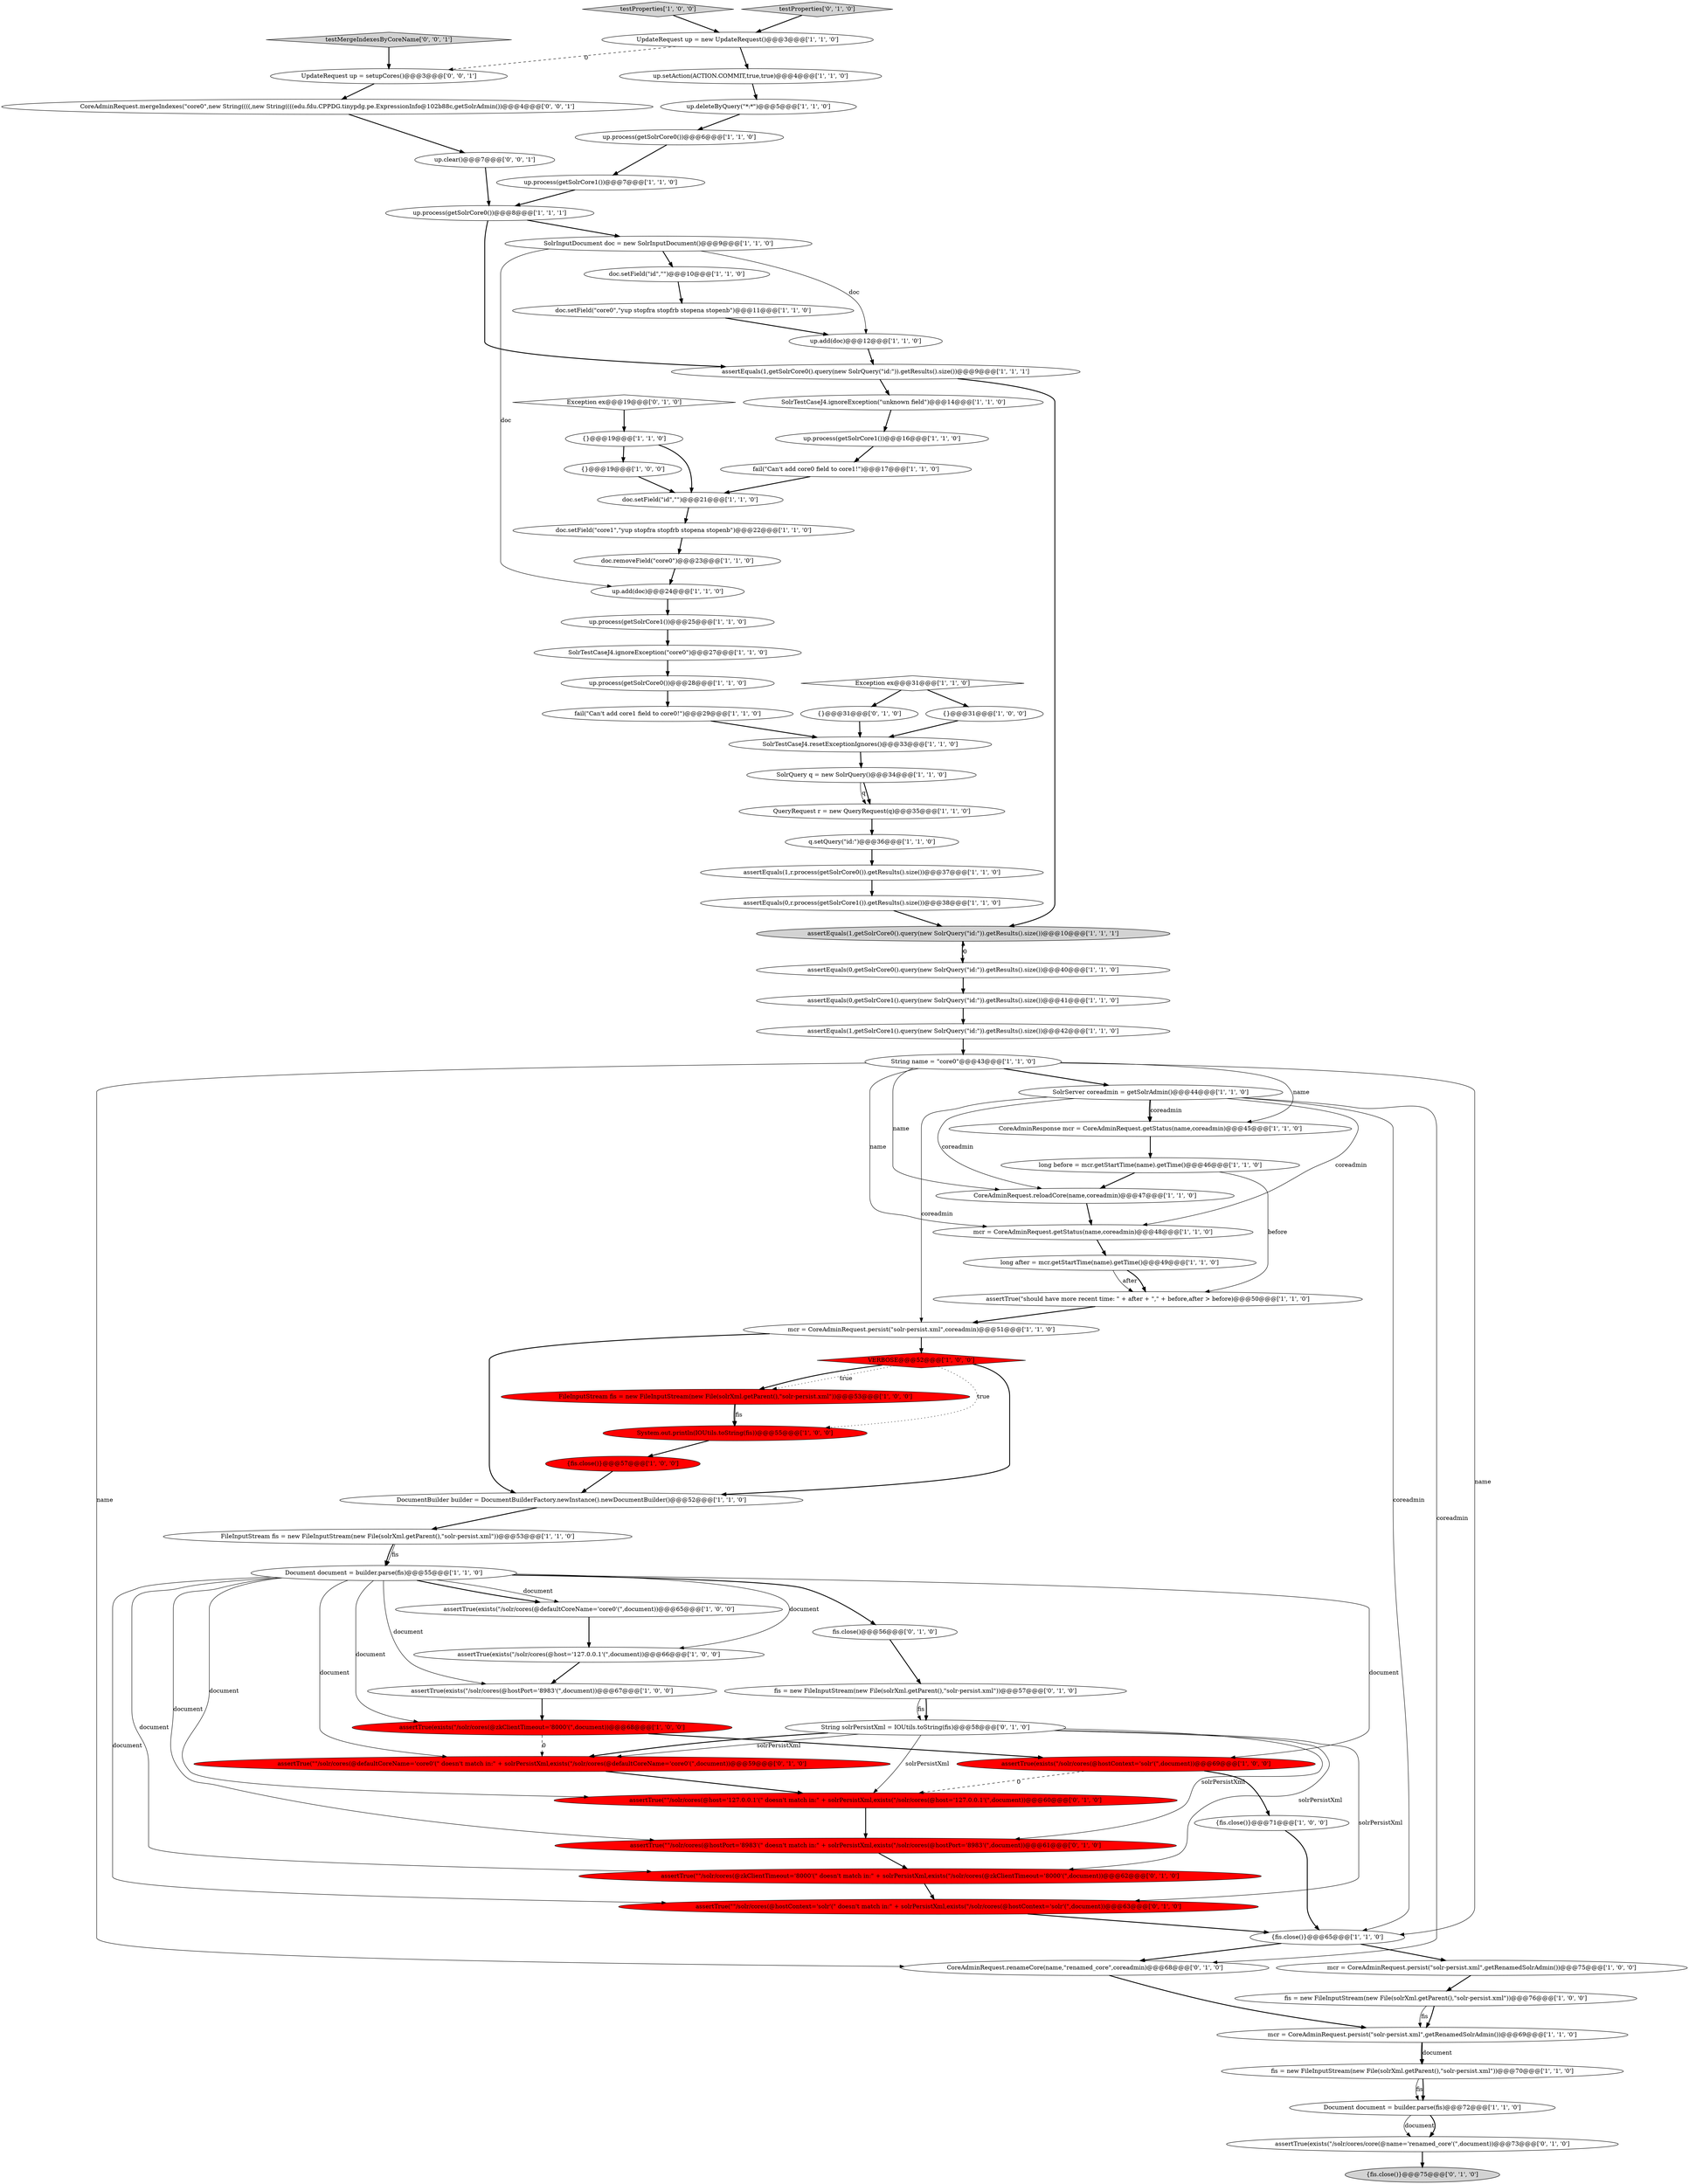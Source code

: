 digraph {
0 [style = filled, label = "SolrQuery q = new SolrQuery()@@@34@@@['1', '1', '0']", fillcolor = white, shape = ellipse image = "AAA0AAABBB1BBB"];
76 [style = filled, label = "String solrPersistXml = IOUtils.toString(fis)@@@58@@@['0', '1', '0']", fillcolor = white, shape = ellipse image = "AAA0AAABBB2BBB"];
63 [style = filled, label = "up.add(doc)@@@24@@@['1', '1', '0']", fillcolor = white, shape = ellipse image = "AAA0AAABBB1BBB"];
82 [style = filled, label = "CoreAdminRequest.mergeIndexes(\"core0\",new String((((,new String((((edu.fdu.CPPDG.tinypdg.pe.ExpressionInfo@102b88c,getSolrAdmin())@@@4@@@['0', '0', '1']", fillcolor = white, shape = ellipse image = "AAA0AAABBB3BBB"];
69 [style = filled, label = "assertTrue(\"\"/solr/cores(@host='127.0.0.1'(\" doesn't match in:\" + solrPersistXml,exists(\"/solr/cores(@host='127.0.0.1'(\",document))@@@60@@@['0', '1', '0']", fillcolor = red, shape = ellipse image = "AAA1AAABBB2BBB"];
31 [style = filled, label = "Exception ex@@@31@@@['1', '1', '0']", fillcolor = white, shape = diamond image = "AAA0AAABBB1BBB"];
17 [style = filled, label = "{}@@@31@@@['1', '0', '0']", fillcolor = white, shape = ellipse image = "AAA0AAABBB1BBB"];
19 [style = filled, label = "String name = \"core0\"@@@43@@@['1', '1', '0']", fillcolor = white, shape = ellipse image = "AAA0AAABBB1BBB"];
71 [style = filled, label = "assertTrue(exists(\"/solr/cores/core(@name='renamed_core'(\",document))@@@73@@@['0', '1', '0']", fillcolor = white, shape = ellipse image = "AAA0AAABBB2BBB"];
13 [style = filled, label = "testProperties['1', '0', '0']", fillcolor = lightgray, shape = diamond image = "AAA0AAABBB1BBB"];
36 [style = filled, label = "assertTrue(\"should have more recent time: \" + after + \",\" + before,after > before)@@@50@@@['1', '1', '0']", fillcolor = white, shape = ellipse image = "AAA0AAABBB1BBB"];
60 [style = filled, label = "SolrInputDocument doc = new SolrInputDocument()@@@9@@@['1', '1', '0']", fillcolor = white, shape = ellipse image = "AAA0AAABBB1BBB"];
47 [style = filled, label = "assertTrue(exists(\"/solr/cores(@host='127.0.0.1'(\",document))@@@66@@@['1', '0', '0']", fillcolor = white, shape = ellipse image = "AAA0AAABBB1BBB"];
18 [style = filled, label = "DocumentBuilder builder = DocumentBuilderFactory.newInstance().newDocumentBuilder()@@@52@@@['1', '1', '0']", fillcolor = white, shape = ellipse image = "AAA0AAABBB1BBB"];
35 [style = filled, label = "fis = new FileInputStream(new File(solrXml.getParent(),\"solr-persist.xml\"))@@@76@@@['1', '0', '0']", fillcolor = white, shape = ellipse image = "AAA0AAABBB1BBB"];
56 [style = filled, label = "assertTrue(exists(\"/solr/cores(@hostPort='8983'(\",document))@@@67@@@['1', '0', '0']", fillcolor = white, shape = ellipse image = "AAA0AAABBB1BBB"];
16 [style = filled, label = "up.process(getSolrCore0())@@@6@@@['1', '1', '0']", fillcolor = white, shape = ellipse image = "AAA0AAABBB1BBB"];
67 [style = filled, label = "{fis.close()}@@@75@@@['0', '1', '0']", fillcolor = lightgray, shape = ellipse image = "AAA0AAABBB2BBB"];
24 [style = filled, label = "long before = mcr.getStartTime(name).getTime()@@@46@@@['1', '1', '0']", fillcolor = white, shape = ellipse image = "AAA0AAABBB1BBB"];
41 [style = filled, label = "System.out.println(IOUtils.toString(fis))@@@55@@@['1', '0', '0']", fillcolor = red, shape = ellipse image = "AAA1AAABBB1BBB"];
14 [style = filled, label = "up.process(getSolrCore0())@@@8@@@['1', '1', '1']", fillcolor = white, shape = ellipse image = "AAA0AAABBB1BBB"];
34 [style = filled, label = "fail(\"Can't add core0 field to core1!\")@@@17@@@['1', '1', '0']", fillcolor = white, shape = ellipse image = "AAA0AAABBB1BBB"];
42 [style = filled, label = "q.setQuery(\"id:\")@@@36@@@['1', '1', '0']", fillcolor = white, shape = ellipse image = "AAA0AAABBB1BBB"];
75 [style = filled, label = "Exception ex@@@19@@@['0', '1', '0']", fillcolor = white, shape = diamond image = "AAA0AAABBB2BBB"];
74 [style = filled, label = "{}@@@31@@@['0', '1', '0']", fillcolor = white, shape = ellipse image = "AAA0AAABBB2BBB"];
77 [style = filled, label = "assertTrue(\"\"/solr/cores(@hostPort='8983'(\" doesn't match in:\" + solrPersistXml,exists(\"/solr/cores(@hostPort='8983'(\",document))@@@61@@@['0', '1', '0']", fillcolor = red, shape = ellipse image = "AAA1AAABBB2BBB"];
32 [style = filled, label = "FileInputStream fis = new FileInputStream(new File(solrXml.getParent(),\"solr-persist.xml\"))@@@53@@@['1', '0', '0']", fillcolor = red, shape = ellipse image = "AAA1AAABBB1BBB"];
12 [style = filled, label = "up.process(getSolrCore0())@@@28@@@['1', '1', '0']", fillcolor = white, shape = ellipse image = "AAA0AAABBB1BBB"];
9 [style = filled, label = "fis = new FileInputStream(new File(solrXml.getParent(),\"solr-persist.xml\"))@@@70@@@['1', '1', '0']", fillcolor = white, shape = ellipse image = "AAA0AAABBB1BBB"];
49 [style = filled, label = "Document document = builder.parse(fis)@@@72@@@['1', '1', '0']", fillcolor = white, shape = ellipse image = "AAA0AAABBB1BBB"];
73 [style = filled, label = "testProperties['0', '1', '0']", fillcolor = lightgray, shape = diamond image = "AAA0AAABBB2BBB"];
43 [style = filled, label = "mcr = CoreAdminRequest.persist(\"solr-persist.xml\",getRenamedSolrAdmin())@@@69@@@['1', '1', '0']", fillcolor = white, shape = ellipse image = "AAA0AAABBB1BBB"];
61 [style = filled, label = "assertEquals(1,r.process(getSolrCore0()).getResults().size())@@@37@@@['1', '1', '0']", fillcolor = white, shape = ellipse image = "AAA0AAABBB1BBB"];
7 [style = filled, label = "CoreAdminResponse mcr = CoreAdminRequest.getStatus(name,coreadmin)@@@45@@@['1', '1', '0']", fillcolor = white, shape = ellipse image = "AAA0AAABBB1BBB"];
39 [style = filled, label = "long after = mcr.getStartTime(name).getTime()@@@49@@@['1', '1', '0']", fillcolor = white, shape = ellipse image = "AAA0AAABBB1BBB"];
55 [style = filled, label = "doc.setField(\"id\",\"\")@@@21@@@['1', '1', '0']", fillcolor = white, shape = ellipse image = "AAA0AAABBB1BBB"];
78 [style = filled, label = "assertTrue(\"\"/solr/cores(@zkClientTimeout='8000'(\" doesn't match in:\" + solrPersistXml,exists(\"/solr/cores(@zkClientTimeout='8000'(\",document))@@@62@@@['0', '1', '0']", fillcolor = red, shape = ellipse image = "AAA1AAABBB2BBB"];
54 [style = filled, label = "doc.removeField(\"core0\")@@@23@@@['1', '1', '0']", fillcolor = white, shape = ellipse image = "AAA0AAABBB1BBB"];
66 [style = filled, label = "CoreAdminRequest.renameCore(name,\"renamed_core\",coreadmin)@@@68@@@['0', '1', '0']", fillcolor = white, shape = ellipse image = "AAA0AAABBB2BBB"];
30 [style = filled, label = "up.process(getSolrCore1())@@@16@@@['1', '1', '0']", fillcolor = white, shape = ellipse image = "AAA0AAABBB1BBB"];
22 [style = filled, label = "QueryRequest r = new QueryRequest(q)@@@35@@@['1', '1', '0']", fillcolor = white, shape = ellipse image = "AAA0AAABBB1BBB"];
5 [style = filled, label = "assertEquals(1,getSolrCore1().query(new SolrQuery(\"id:\")).getResults().size())@@@42@@@['1', '1', '0']", fillcolor = white, shape = ellipse image = "AAA0AAABBB1BBB"];
15 [style = filled, label = "UpdateRequest up = new UpdateRequest()@@@3@@@['1', '1', '0']", fillcolor = white, shape = ellipse image = "AAA0AAABBB1BBB"];
20 [style = filled, label = "FileInputStream fis = new FileInputStream(new File(solrXml.getParent(),\"solr-persist.xml\"))@@@53@@@['1', '1', '0']", fillcolor = white, shape = ellipse image = "AAA0AAABBB1BBB"];
44 [style = filled, label = "CoreAdminRequest.reloadCore(name,coreadmin)@@@47@@@['1', '1', '0']", fillcolor = white, shape = ellipse image = "AAA0AAABBB1BBB"];
45 [style = filled, label = "assertEquals(0,r.process(getSolrCore1()).getResults().size())@@@38@@@['1', '1', '0']", fillcolor = white, shape = ellipse image = "AAA0AAABBB1BBB"];
33 [style = filled, label = "up.process(getSolrCore1())@@@25@@@['1', '1', '0']", fillcolor = white, shape = ellipse image = "AAA0AAABBB1BBB"];
3 [style = filled, label = "{fis.close()}@@@65@@@['1', '1', '0']", fillcolor = white, shape = ellipse image = "AAA0AAABBB1BBB"];
11 [style = filled, label = "SolrTestCaseJ4.ignoreException(\"core0\")@@@27@@@['1', '1', '0']", fillcolor = white, shape = ellipse image = "AAA0AAABBB1BBB"];
28 [style = filled, label = "assertEquals(0,getSolrCore1().query(new SolrQuery(\"id:\")).getResults().size())@@@41@@@['1', '1', '0']", fillcolor = white, shape = ellipse image = "AAA0AAABBB1BBB"];
51 [style = filled, label = "fail(\"Can't add core1 field to core0!\")@@@29@@@['1', '1', '0']", fillcolor = white, shape = ellipse image = "AAA0AAABBB1BBB"];
8 [style = filled, label = "{fis.close()}@@@71@@@['1', '0', '0']", fillcolor = white, shape = ellipse image = "AAA0AAABBB1BBB"];
37 [style = filled, label = "up.process(getSolrCore1())@@@7@@@['1', '1', '0']", fillcolor = white, shape = ellipse image = "AAA0AAABBB1BBB"];
52 [style = filled, label = "assertEquals(0,getSolrCore0().query(new SolrQuery(\"id:\")).getResults().size())@@@40@@@['1', '1', '0']", fillcolor = white, shape = ellipse image = "AAA0AAABBB1BBB"];
81 [style = filled, label = "testMergeIndexesByCoreName['0', '0', '1']", fillcolor = lightgray, shape = diamond image = "AAA0AAABBB3BBB"];
79 [style = filled, label = "UpdateRequest up = setupCores()@@@3@@@['0', '0', '1']", fillcolor = white, shape = ellipse image = "AAA0AAABBB3BBB"];
64 [style = filled, label = "mcr = CoreAdminRequest.getStatus(name,coreadmin)@@@48@@@['1', '1', '0']", fillcolor = white, shape = ellipse image = "AAA0AAABBB1BBB"];
58 [style = filled, label = "SolrTestCaseJ4.ignoreException(\"unknown field\")@@@14@@@['1', '1', '0']", fillcolor = white, shape = ellipse image = "AAA0AAABBB1BBB"];
48 [style = filled, label = "assertEquals(1,getSolrCore0().query(new SolrQuery(\"id:\")).getResults().size())@@@9@@@['1', '1', '1']", fillcolor = white, shape = ellipse image = "AAA0AAABBB1BBB"];
59 [style = filled, label = "up.setAction(ACTION.COMMIT,true,true)@@@4@@@['1', '1', '0']", fillcolor = white, shape = ellipse image = "AAA0AAABBB1BBB"];
80 [style = filled, label = "up.clear()@@@7@@@['0', '0', '1']", fillcolor = white, shape = ellipse image = "AAA0AAABBB3BBB"];
29 [style = filled, label = "doc.setField(\"id\",\"\")@@@10@@@['1', '1', '0']", fillcolor = white, shape = ellipse image = "AAA0AAABBB1BBB"];
38 [style = filled, label = "doc.setField(\"core0\",\"yup stopfra stopfrb stopena stopenb\")@@@11@@@['1', '1', '0']", fillcolor = white, shape = ellipse image = "AAA0AAABBB1BBB"];
10 [style = filled, label = "Document document = builder.parse(fis)@@@55@@@['1', '1', '0']", fillcolor = white, shape = ellipse image = "AAA0AAABBB1BBB"];
68 [style = filled, label = "assertTrue(\"\"/solr/cores(@defaultCoreName='core0'(\" doesn't match in:\" + solrPersistXml,exists(\"/solr/cores(@defaultCoreName='core0'(\",document))@@@59@@@['0', '1', '0']", fillcolor = red, shape = ellipse image = "AAA1AAABBB2BBB"];
4 [style = filled, label = "mcr = CoreAdminRequest.persist(\"solr-persist.xml\",getRenamedSolrAdmin())@@@75@@@['1', '0', '0']", fillcolor = white, shape = ellipse image = "AAA0AAABBB1BBB"];
65 [style = filled, label = "fis = new FileInputStream(new File(solrXml.getParent(),\"solr-persist.xml\"))@@@57@@@['0', '1', '0']", fillcolor = white, shape = ellipse image = "AAA0AAABBB2BBB"];
21 [style = filled, label = "assertTrue(exists(\"/solr/cores(@zkClientTimeout='8000'(\",document))@@@68@@@['1', '0', '0']", fillcolor = red, shape = ellipse image = "AAA1AAABBB1BBB"];
26 [style = filled, label = "doc.setField(\"core1\",\"yup stopfra stopfrb stopena stopenb\")@@@22@@@['1', '1', '0']", fillcolor = white, shape = ellipse image = "AAA0AAABBB1BBB"];
27 [style = filled, label = "mcr = CoreAdminRequest.persist(\"solr-persist.xml\",coreadmin)@@@51@@@['1', '1', '0']", fillcolor = white, shape = ellipse image = "AAA0AAABBB1BBB"];
6 [style = filled, label = "{fis.close()}@@@57@@@['1', '0', '0']", fillcolor = red, shape = ellipse image = "AAA1AAABBB1BBB"];
25 [style = filled, label = "VERBOSE@@@52@@@['1', '0', '0']", fillcolor = red, shape = diamond image = "AAA1AAABBB1BBB"];
53 [style = filled, label = "{}@@@19@@@['1', '1', '0']", fillcolor = white, shape = ellipse image = "AAA0AAABBB1BBB"];
50 [style = filled, label = "assertEquals(1,getSolrCore0().query(new SolrQuery(\"id:\")).getResults().size())@@@10@@@['1', '1', '1']", fillcolor = lightgray, shape = ellipse image = "AAA0AAABBB1BBB"];
40 [style = filled, label = "{}@@@19@@@['1', '0', '0']", fillcolor = white, shape = ellipse image = "AAA0AAABBB1BBB"];
23 [style = filled, label = "up.deleteByQuery(\"*:*\")@@@5@@@['1', '1', '0']", fillcolor = white, shape = ellipse image = "AAA0AAABBB1BBB"];
57 [style = filled, label = "assertTrue(exists(\"/solr/cores(@hostContext='solr'(\",document))@@@69@@@['1', '0', '0']", fillcolor = red, shape = ellipse image = "AAA1AAABBB1BBB"];
62 [style = filled, label = "SolrServer coreadmin = getSolrAdmin()@@@44@@@['1', '1', '0']", fillcolor = white, shape = ellipse image = "AAA0AAABBB1BBB"];
1 [style = filled, label = "SolrTestCaseJ4.resetExceptionIgnores()@@@33@@@['1', '1', '0']", fillcolor = white, shape = ellipse image = "AAA0AAABBB1BBB"];
70 [style = filled, label = "assertTrue(\"\"/solr/cores(@hostContext='solr'(\" doesn't match in:\" + solrPersistXml,exists(\"/solr/cores(@hostContext='solr'(\",document))@@@63@@@['0', '1', '0']", fillcolor = red, shape = ellipse image = "AAA1AAABBB2BBB"];
72 [style = filled, label = "fis.close()@@@56@@@['0', '1', '0']", fillcolor = white, shape = ellipse image = "AAA0AAABBB2BBB"];
2 [style = filled, label = "up.add(doc)@@@12@@@['1', '1', '0']", fillcolor = white, shape = ellipse image = "AAA0AAABBB1BBB"];
46 [style = filled, label = "assertTrue(exists(\"/solr/cores(@defaultCoreName='core0'(\",document))@@@65@@@['1', '0', '0']", fillcolor = white, shape = ellipse image = "AAA0AAABBB1BBB"];
61->45 [style = bold, label=""];
10->70 [style = solid, label="document"];
49->71 [style = solid, label="document"];
16->37 [style = bold, label=""];
60->2 [style = solid, label="doc"];
70->3 [style = bold, label=""];
68->69 [style = bold, label=""];
76->68 [style = bold, label=""];
54->63 [style = bold, label=""];
60->29 [style = bold, label=""];
58->30 [style = bold, label=""];
78->70 [style = bold, label=""];
40->55 [style = bold, label=""];
57->8 [style = bold, label=""];
10->72 [style = bold, label=""];
51->1 [style = bold, label=""];
35->43 [style = bold, label=""];
3->4 [style = bold, label=""];
31->74 [style = bold, label=""];
62->64 [style = solid, label="coreadmin"];
52->28 [style = bold, label=""];
33->11 [style = bold, label=""];
71->67 [style = bold, label=""];
3->66 [style = bold, label=""];
62->7 [style = bold, label=""];
81->79 [style = bold, label=""];
32->41 [style = solid, label="fis"];
15->79 [style = dashed, label="0"];
27->25 [style = bold, label=""];
14->48 [style = bold, label=""];
10->57 [style = solid, label="document"];
25->32 [style = dotted, label="true"];
62->44 [style = solid, label="coreadmin"];
21->68 [style = dashed, label="0"];
28->5 [style = bold, label=""];
19->3 [style = solid, label="name"];
19->66 [style = solid, label="name"];
24->44 [style = bold, label=""];
65->76 [style = bold, label=""];
10->69 [style = solid, label="document"];
48->50 [style = bold, label=""];
55->26 [style = bold, label=""];
19->7 [style = solid, label="name"];
11->12 [style = bold, label=""];
14->60 [style = bold, label=""];
30->34 [style = bold, label=""];
1->0 [style = bold, label=""];
41->6 [style = bold, label=""];
69->77 [style = bold, label=""];
0->22 [style = solid, label="q"];
77->78 [style = bold, label=""];
38->2 [style = bold, label=""];
12->51 [style = bold, label=""];
18->20 [style = bold, label=""];
7->24 [style = bold, label=""];
49->71 [style = bold, label=""];
76->69 [style = solid, label="solrPersistXml"];
56->21 [style = bold, label=""];
62->27 [style = solid, label="coreadmin"];
10->68 [style = solid, label="document"];
76->77 [style = solid, label="solrPersistXml"];
19->62 [style = bold, label=""];
29->38 [style = bold, label=""];
20->10 [style = solid, label="fis"];
13->15 [style = bold, label=""];
24->36 [style = solid, label="before"];
42->61 [style = bold, label=""];
22->42 [style = bold, label=""];
9->49 [style = solid, label="fis"];
2->48 [style = bold, label=""];
27->18 [style = bold, label=""];
48->58 [style = bold, label=""];
76->78 [style = solid, label="solrPersistXml"];
10->56 [style = solid, label="document"];
17->1 [style = bold, label=""];
47->56 [style = bold, label=""];
21->57 [style = bold, label=""];
6->18 [style = bold, label=""];
8->3 [style = bold, label=""];
25->18 [style = bold, label=""];
53->40 [style = bold, label=""];
10->77 [style = solid, label="document"];
62->3 [style = solid, label="coreadmin"];
34->55 [style = bold, label=""];
73->15 [style = bold, label=""];
79->82 [style = bold, label=""];
10->46 [style = solid, label="document"];
43->9 [style = bold, label=""];
57->69 [style = dashed, label="0"];
10->47 [style = solid, label="document"];
5->19 [style = bold, label=""];
26->54 [style = bold, label=""];
72->65 [style = bold, label=""];
10->78 [style = solid, label="document"];
66->43 [style = bold, label=""];
10->21 [style = solid, label="document"];
32->41 [style = bold, label=""];
31->17 [style = bold, label=""];
9->49 [style = bold, label=""];
19->64 [style = solid, label="name"];
53->55 [style = bold, label=""];
19->44 [style = solid, label="name"];
4->35 [style = bold, label=""];
23->16 [style = bold, label=""];
82->80 [style = bold, label=""];
80->14 [style = bold, label=""];
63->33 [style = bold, label=""];
59->23 [style = bold, label=""];
10->46 [style = bold, label=""];
25->32 [style = bold, label=""];
52->50 [style = dashed, label="0"];
76->70 [style = solid, label="solrPersistXml"];
25->41 [style = dotted, label="true"];
43->9 [style = solid, label="document"];
64->39 [style = bold, label=""];
15->59 [style = bold, label=""];
46->47 [style = bold, label=""];
62->66 [style = solid, label="coreadmin"];
50->52 [style = bold, label=""];
20->10 [style = bold, label=""];
76->68 [style = solid, label="solrPersistXml"];
37->14 [style = bold, label=""];
65->76 [style = solid, label="fis"];
36->27 [style = bold, label=""];
60->63 [style = solid, label="doc"];
45->50 [style = bold, label=""];
0->22 [style = bold, label=""];
74->1 [style = bold, label=""];
39->36 [style = solid, label="after"];
35->43 [style = solid, label="fis"];
75->53 [style = bold, label=""];
62->7 [style = solid, label="coreadmin"];
39->36 [style = bold, label=""];
44->64 [style = bold, label=""];
}
